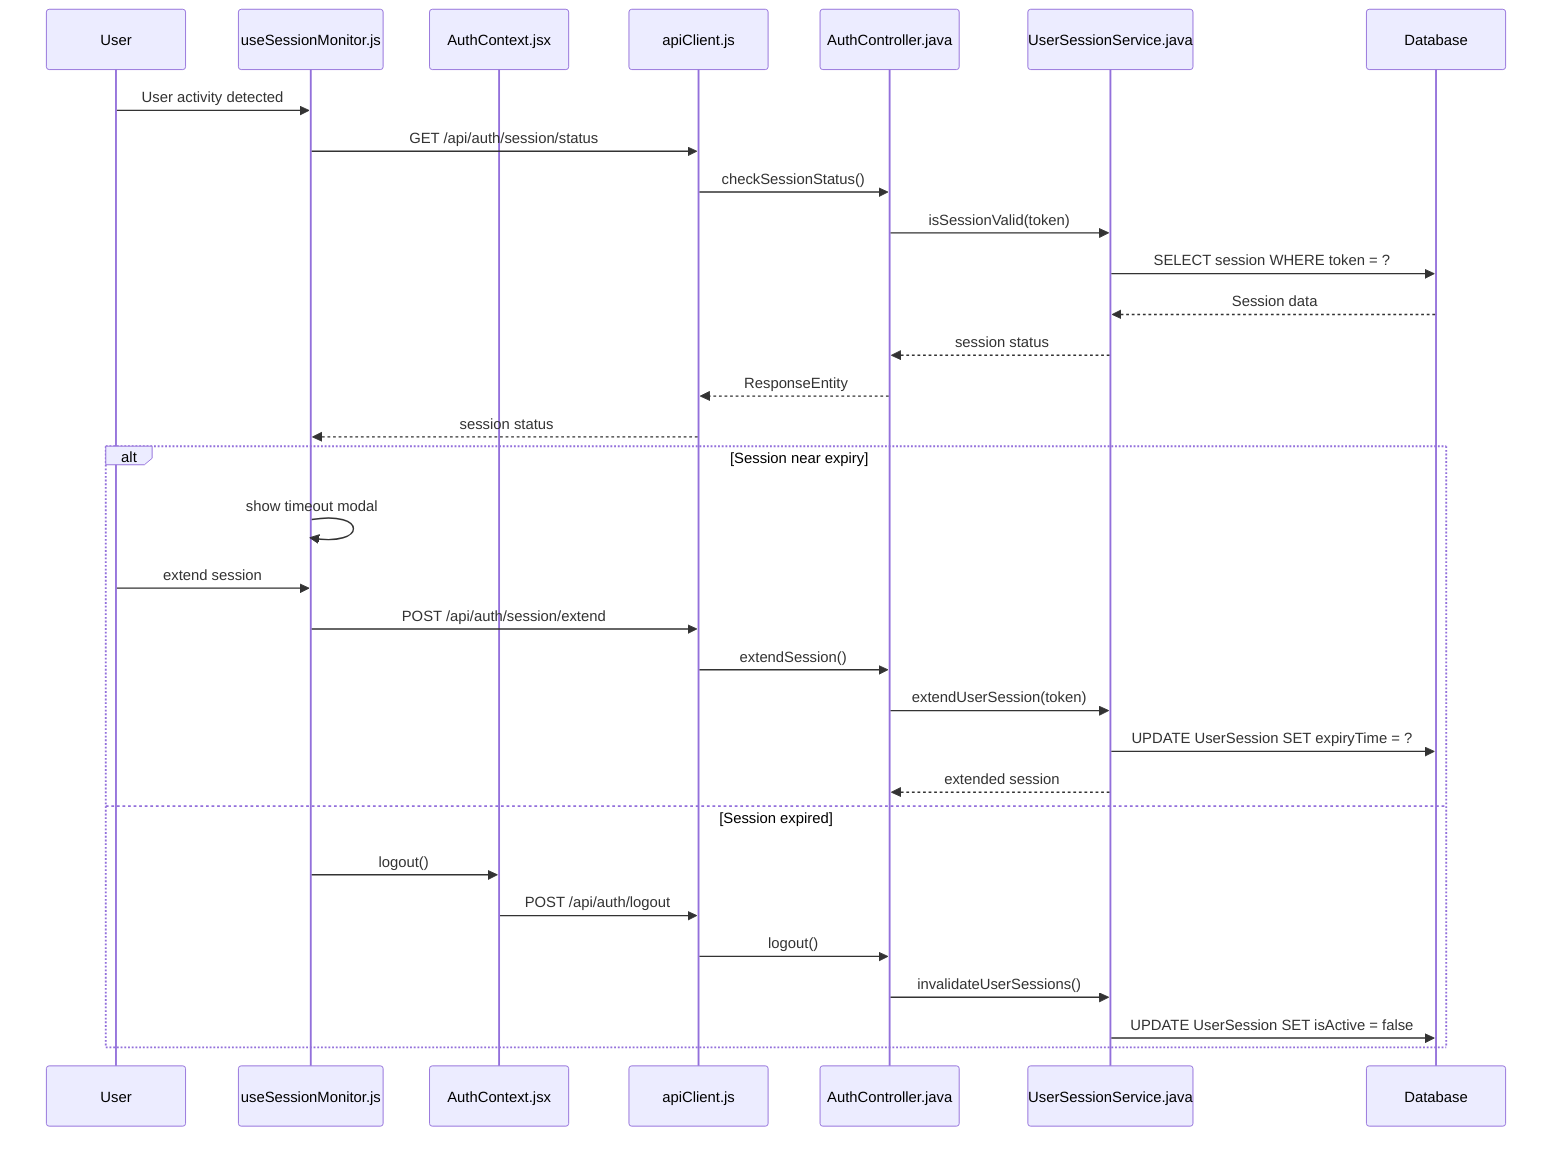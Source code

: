 sequenceDiagram
    participant U as User
    participant USM as useSessionMonitor.js
    participant AC as AuthContext.jsx
    participant API as apiClient.js
    participant AuthC as AuthController.java
    participant USS as UserSessionService.java
    participant DB as Database

    U->>USM: User activity detected
    USM->>API: GET /api/auth/session/status
    API->>AuthC: checkSessionStatus()
    AuthC->>USS: isSessionValid(token)
    USS->>DB: SELECT session WHERE token = ?
    DB-->>USS: Session data
    USS-->>AuthC: session status
    AuthC-->>API: ResponseEntity
    API-->>USM: session status
    
    alt Session near expiry
        USM->>USM: show timeout modal
        U->>USM: extend session
        USM->>API: POST /api/auth/session/extend
        API->>AuthC: extendSession()
        AuthC->>USS: extendUserSession(token)
        USS->>DB: UPDATE UserSession SET expiryTime = ?
        USS-->>AuthC: extended session
    else Session expired
        USM->>AC: logout()
        AC->>API: POST /api/auth/logout
        API->>AuthC: logout()
        AuthC->>USS: invalidateUserSessions()
        USS->>DB: UPDATE UserSession SET isActive = false
    end